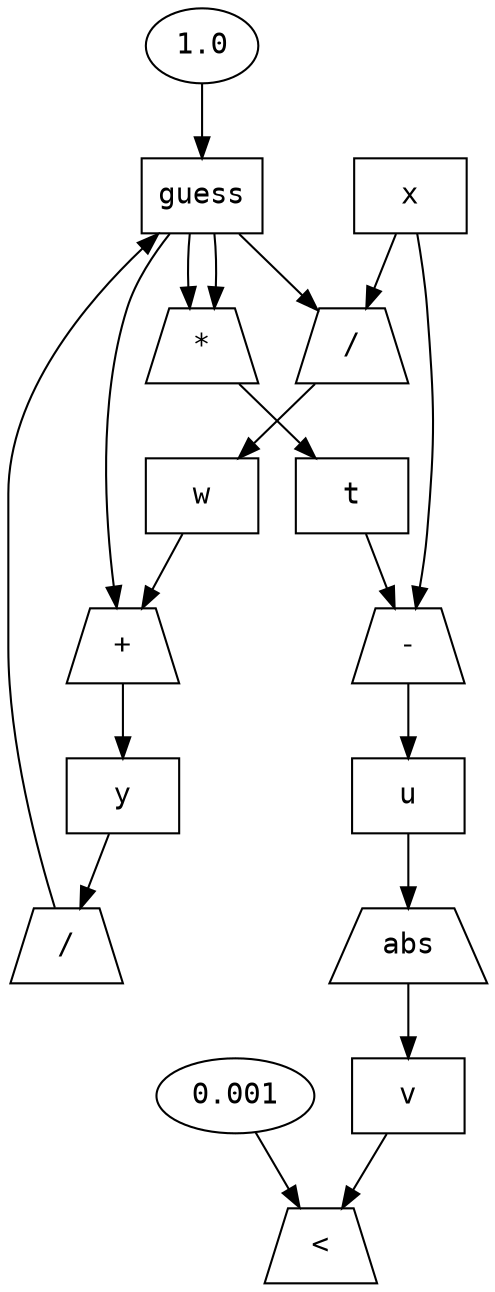 #!/usr/bin/env dot
digraph arithmetic_data_path {
        edge[fontname=monospace]
        node[fontname=monospace]
        {
                node[shape=ellipse]
                one[label=1.0]
                zero_one[label="0.001"]
        }
        {
                node[shape=box]
                guess
                t
                u
                v
                w
                x
                y
        }
        {
                node[shape=trapezium]
                times[label="*"]
                minus[label="-"]
                abs
                less_than[label="<"]
                divides_w[label="/"]
                plus[label="+"]
                divides_guess[label="/"]
        }
        one -> guess
        guess -> times
        guess -> times
        times -> t
        t -> minus
        x -> minus
        minus -> u
        u -> abs
        abs -> v
        v -> less_than
        zero_one -> less_than
        x -> divides_w
        guess -> divides_w
        divides_w -> w
        guess -> plus
        w -> plus
        plus -> y
        y -> divides_guess
        divides_guess -> guess
}
